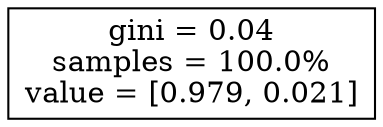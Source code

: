 digraph Tree {
node [shape=box] ;
rankdir=LR ;
0 [label="gini = 0.04\nsamples = 100.0%\nvalue = [0.979, 0.021]"] ;
}
